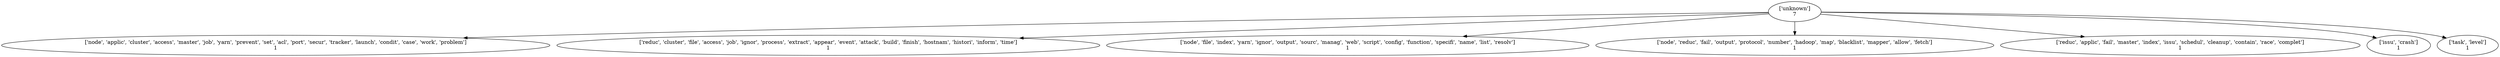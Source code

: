 strict digraph  {
	"['unknown']
7" -> "['node', 'applic', 'cluster', 'access', 'master', 'job', 'yarn', 'prevent', 'set', 'acl', 'port', 'secur', 'tracker', 'launch', '\
condit', 'case', 'work', 'problem']
1";
	"['unknown']
7" -> "['reduc', 'cluster', 'file', 'access', 'job', 'ignor', 'process', 'extract', 'appear', 'event', 'attack', 'build', 'finish', 'hostnam', '\
histori', 'inform', 'time']
1";
	"['unknown']
7" -> "['node', 'file', 'index', 'yarn', 'ignor', 'output', 'sourc', 'manag', 'web', 'script', 'config', 'function', 'specifi', 'name', '\
list', 'resolv']
1";
	"['unknown']
7" -> "['node', 'reduc', 'fail', 'output', 'protocol', 'number', 'hadoop', 'map', 'blacklist', 'mapper', 'allow', 'fetch']
1";
	"['unknown']
7" -> "['reduc', 'applic', 'fail', 'master', 'index', 'issu', 'schedul', 'cleanup', 'contain', 'race', 'complet']
1";
	"['unknown']
7" -> "['issu', 'crash']
1";
	"['unknown']
7" -> "['task', 'level']
1";
}

